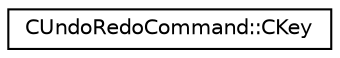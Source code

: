 digraph "类继承关系图"
{
  edge [fontname="Helvetica",fontsize="10",labelfontname="Helvetica",labelfontsize="10"];
  node [fontname="Helvetica",fontsize="10",shape=record];
  rankdir="LR";
  Node0 [label="CUndoRedoCommand::CKey",height=0.2,width=0.4,color="black", fillcolor="white", style="filled",URL="$struct_c_undo_redo_command_1_1_c_key.html"];
}
